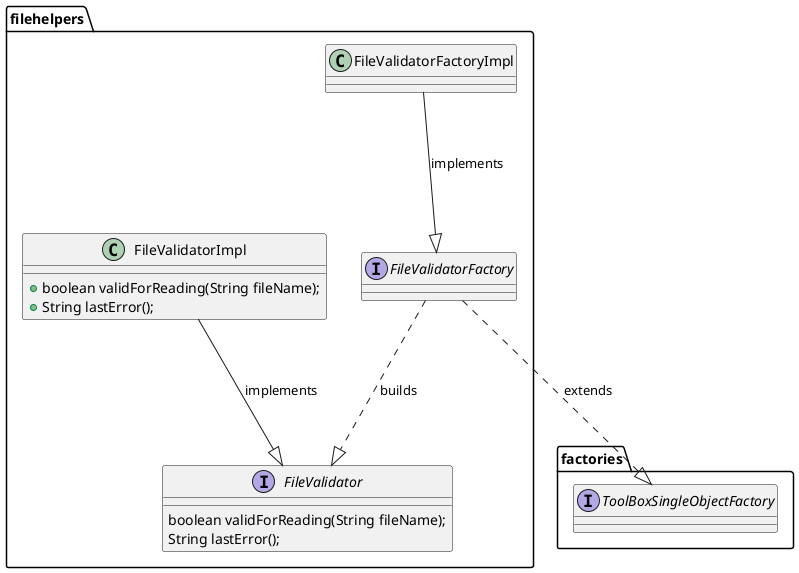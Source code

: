 @startuml


package factories {
interface ToolBoxSingleObjectFactory {
}

}


package filehelpers {


interface FileValidator {
    boolean validForReading(String fileName);
    String lastError();
}

class FileValidatorImpl {
    +boolean validForReading(String fileName);
    +String lastError();
}


interface FileValidatorFactory {
}


class FileValidatorFactoryImpl {
}




FileValidatorImpl ---|> FileValidator : implements
FileValidatorFactoryImpl ---|> FileValidatorFactory : implements
FileValidatorFactory ...|> FileValidator : builds
FileValidatorFactory ...|> ToolBoxSingleObjectFactory : extends



}

@enduml

